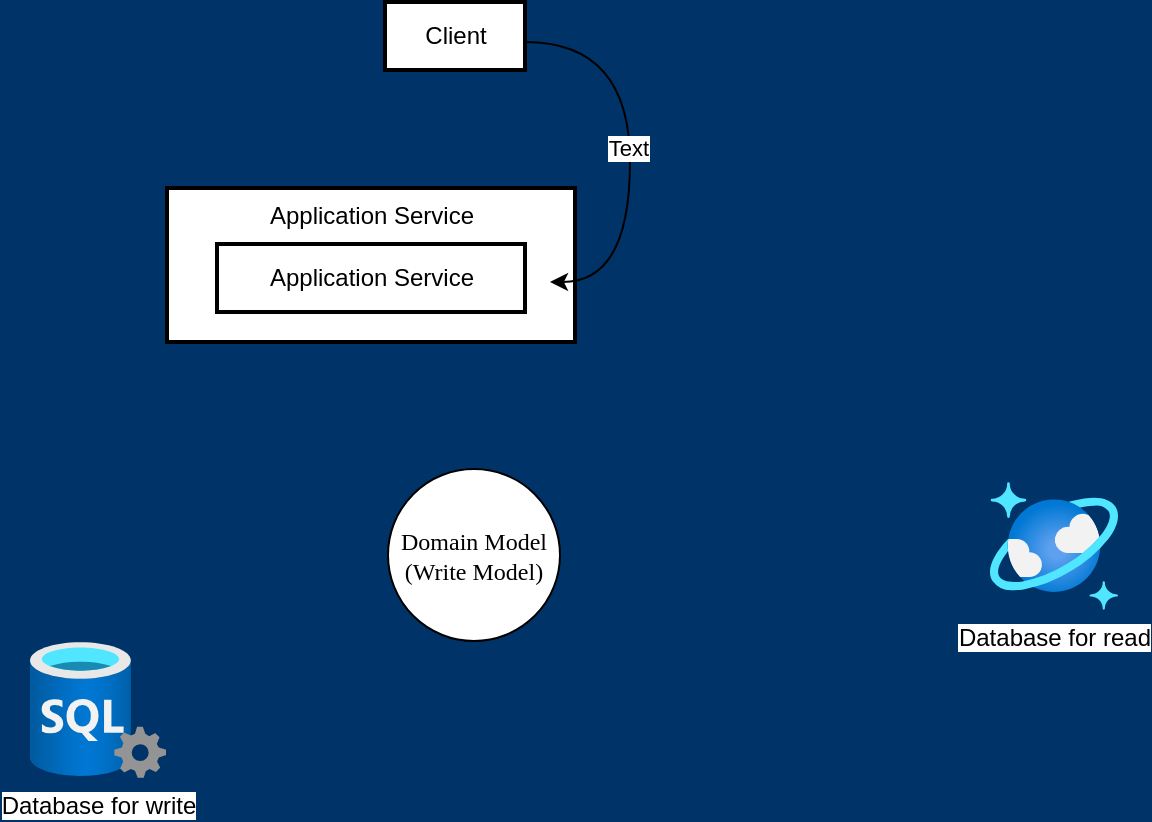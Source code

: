 <mxfile version="21.0.8" type="github">
  <diagram id="6a731a19-8d31-9384-78a2-239565b7b9f0" name="Page-1">
    <mxGraphModel dx="1050" dy="577" grid="0" gridSize="10" guides="1" tooltips="1" connect="1" arrows="1" fold="1" page="1" pageScale="1" pageWidth="1169" pageHeight="827" background="#003469" math="0" shadow="0">
      <root>
        <mxCell id="0" />
        <mxCell id="1" parent="0" />
        <mxCell id="-VKRcfKKGnfU7Yh5SjRk-2085" value="Database for read" style="image;aspect=fixed;html=1;points=[];align=center;fontSize=12;image=img/lib/azure2/databases/Azure_Cosmos_DB.svg;" vertex="1" parent="1">
          <mxGeometry x="730" y="300" width="64" height="64" as="geometry" />
        </mxCell>
        <mxCell id="-VKRcfKKGnfU7Yh5SjRk-2088" value="&lt;font face=&quot;Tahoma&quot;&gt;Domain Model (Write Model)&lt;/font&gt;" style="ellipse;whiteSpace=wrap;html=1;aspect=fixed;" vertex="1" parent="1">
          <mxGeometry x="429" y="293.5" width="86" height="86" as="geometry" />
        </mxCell>
        <mxCell id="-VKRcfKKGnfU7Yh5SjRk-2089" value="Database for write" style="image;aspect=fixed;html=1;points=[];align=center;fontSize=12;image=img/lib/azure2/databases/SQL_Server.svg;" vertex="1" parent="1">
          <mxGeometry x="250" y="380" width="68" height="68" as="geometry" />
        </mxCell>
        <mxCell id="-VKRcfKKGnfU7Yh5SjRk-2091" value="Application Service" style="whiteSpace=wrap;strokeWidth=2;verticalAlign=top;" vertex="1" parent="1">
          <mxGeometry x="318.5" y="153" width="204" height="77" as="geometry" />
        </mxCell>
        <mxCell id="-VKRcfKKGnfU7Yh5SjRk-2092" value="Application Service" style="whiteSpace=wrap;strokeWidth=2;" vertex="1" parent="1">
          <mxGeometry x="343.5" y="181" width="154" height="34" as="geometry" />
        </mxCell>
        <mxCell id="-VKRcfKKGnfU7Yh5SjRk-2098" value="" style="edgeStyle=orthogonalEdgeStyle;orthogonalLoop=1;jettySize=auto;html=1;curved=1;" edge="1" parent="1" source="-VKRcfKKGnfU7Yh5SjRk-2094">
          <mxGeometry relative="1" as="geometry">
            <mxPoint x="510" y="200" as="targetPoint" />
            <Array as="points">
              <mxPoint x="550" y="80" />
              <mxPoint x="550" y="200" />
            </Array>
          </mxGeometry>
        </mxCell>
        <mxCell id="-VKRcfKKGnfU7Yh5SjRk-2101" value="Text" style="edgeLabel;html=1;align=center;verticalAlign=middle;resizable=0;points=[];" vertex="1" connectable="0" parent="-VKRcfKKGnfU7Yh5SjRk-2098">
          <mxGeometry x="-0.005" y="-1" relative="1" as="geometry">
            <mxPoint as="offset" />
          </mxGeometry>
        </mxCell>
        <mxCell id="-VKRcfKKGnfU7Yh5SjRk-2094" value="Client" style="whiteSpace=wrap;strokeWidth=2;" vertex="1" parent="1">
          <mxGeometry x="427.5" y="60" width="70" height="34" as="geometry" />
        </mxCell>
      </root>
    </mxGraphModel>
  </diagram>
</mxfile>
